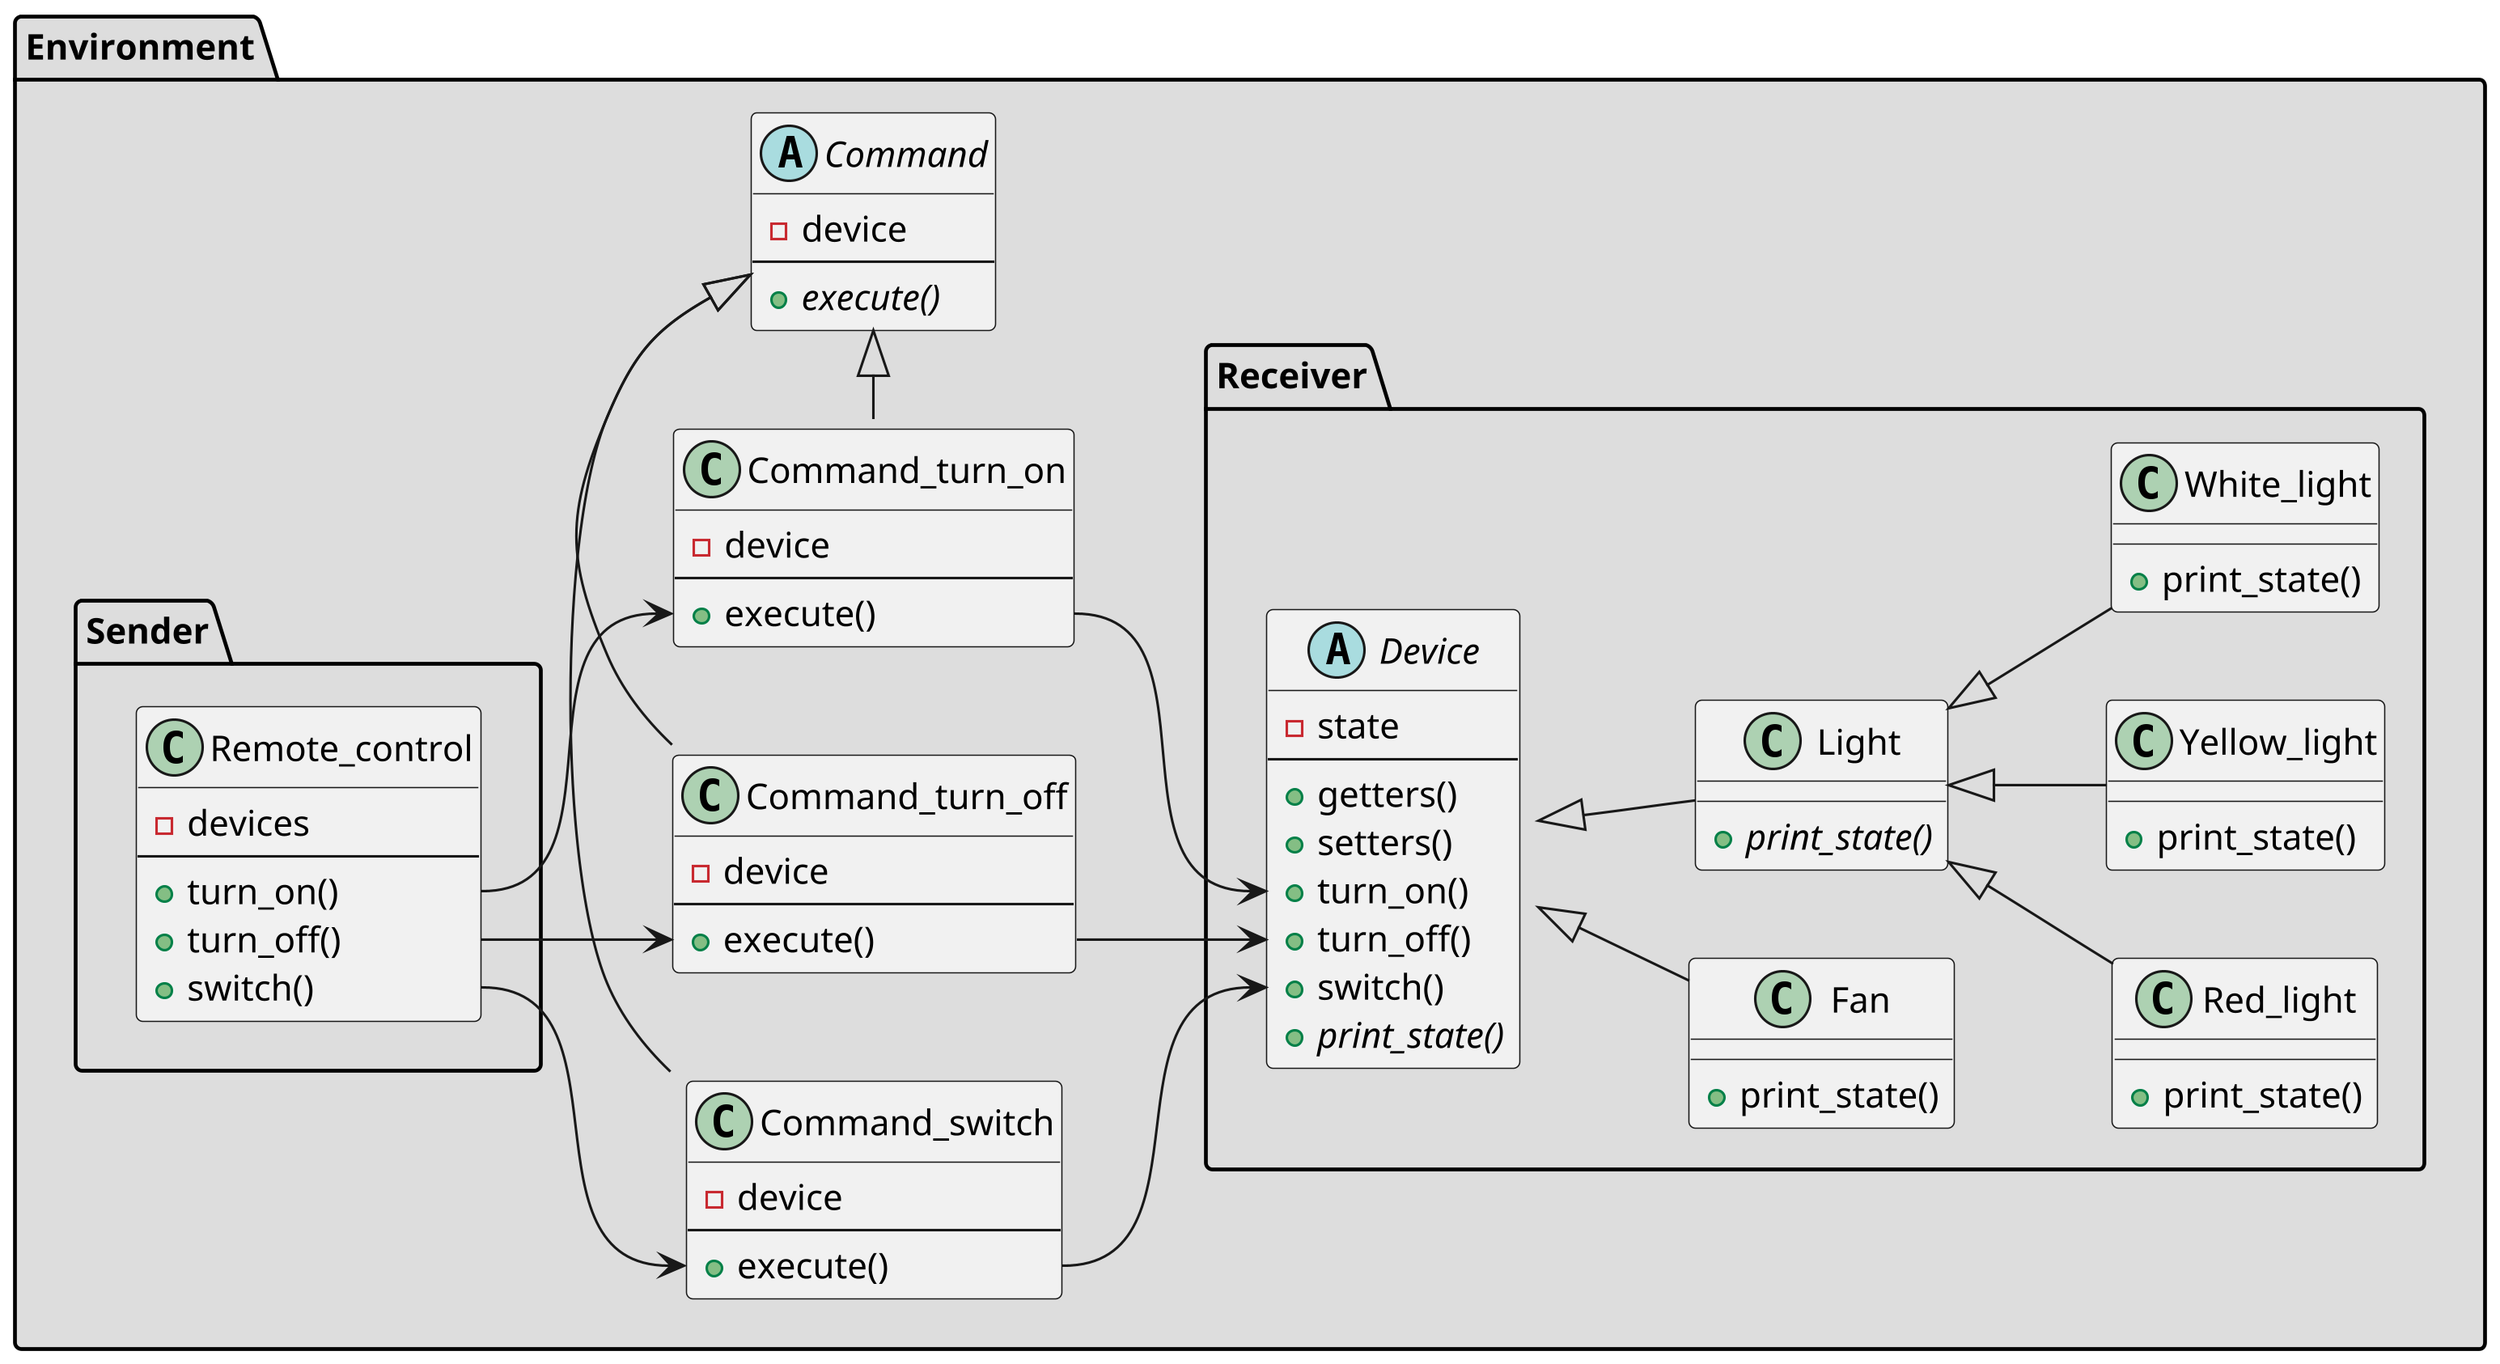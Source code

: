 ```plantuml
@startuml
skinparam dpi 300
left to right direction
package Environment #DDDDDD {
  package Sender #DDDDDD {
    class "Remote_control" as RC {
      - devices
      --
      + turn_on()
      + turn_off()
      + switch()
    }
  }

  abstract class "Command" as C {
    - device
    --
    + {abstract} execute()
  }

  class "Command_turn_on" as CTON {
    - device
    --
    + execute()
  }

  class "Command_turn_off" as CTOFF {
    - device
    --
    + execute()
  }

  class "Command_switch" as CS {
    - device
    --
    + execute()
  }

  package Receiver #DDDDDD {
    abstract class "Device" as D {
      - state
      --
      + getters()
      + setters()
      + turn_on()
      + turn_off()
      + switch()
      + {abstract} print_state()
    }

    class "Fan" as F {
      + print_state()
    }

    class "Light" as L {
      + {abstract} print_state()
    }

    class "Red_light" as RL {
      + print_state()
    }

    class "Yellow_light" as YL {
      + print_state()
    }

    class "White_light" as WL {
      + print_state()
    }
  }
}

CTON -|> C
CTOFF -|> C
CS -|> C

RC::turn_on --> CTON::execute
RC::turn_off --> CTOFF::execute
RC::switch --> CS::execute

CTON::execute --> D::turn_on
CTOFF::execute --> D::turn_off
CS::execute --> D::switch

D <|-- F
D <|-- L

L <|-- RL
L <|-- YL
L <|-- WL

@enduml
```
